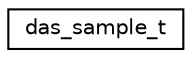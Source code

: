 digraph "Graphical Class Hierarchy"
{
  edge [fontname="Helvetica",fontsize="10",labelfontname="Helvetica",labelfontsize="10"];
  node [fontname="Helvetica",fontsize="10",shape=record];
  rankdir="LR";
  Node0 [label="das_sample_t",height=0.2,width=0.4,color="black", fillcolor="white", style="filled",URL="$structdas__sample__t.html"];
}

